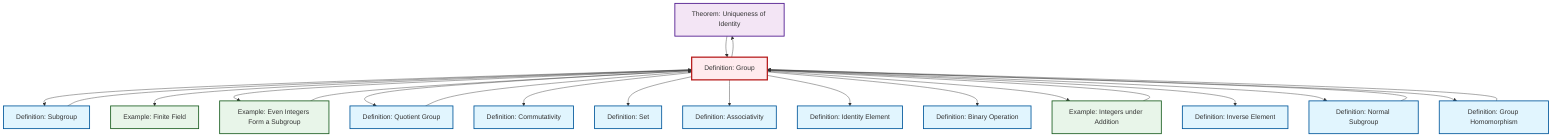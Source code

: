 graph TD
    classDef definition fill:#e1f5fe,stroke:#01579b,stroke-width:2px
    classDef theorem fill:#f3e5f5,stroke:#4a148c,stroke-width:2px
    classDef axiom fill:#fff3e0,stroke:#e65100,stroke-width:2px
    classDef example fill:#e8f5e9,stroke:#1b5e20,stroke-width:2px
    classDef current fill:#ffebee,stroke:#b71c1c,stroke-width:3px
    thm-unique-identity["Theorem: Uniqueness of Identity"]:::theorem
    def-binary-operation["Definition: Binary Operation"]:::definition
    def-associativity["Definition: Associativity"]:::definition
    def-normal-subgroup["Definition: Normal Subgroup"]:::definition
    def-subgroup["Definition: Subgroup"]:::definition
    ex-finite-field["Example: Finite Field"]:::example
    def-identity-element["Definition: Identity Element"]:::definition
    def-inverse-element["Definition: Inverse Element"]:::definition
    def-homomorphism["Definition: Group Homomorphism"]:::definition
    def-commutativity["Definition: Commutativity"]:::definition
    def-set["Definition: Set"]:::definition
    def-quotient-group["Definition: Quotient Group"]:::definition
    ex-integers-addition["Example: Integers under Addition"]:::example
    ex-even-integers-subgroup["Example: Even Integers Form a Subgroup"]:::example
    def-group["Definition: Group"]:::definition
    def-group --> def-subgroup
    ex-even-integers-subgroup --> def-group
    def-group --> ex-finite-field
    def-group --> ex-even-integers-subgroup
    def-group --> thm-unique-identity
    def-group --> def-quotient-group
    def-quotient-group --> def-group
    def-group --> def-commutativity
    ex-integers-addition --> def-group
    def-subgroup --> def-group
    def-group --> def-set
    def-group --> def-associativity
    def-group --> def-identity-element
    thm-unique-identity --> def-group
    def-group --> def-binary-operation
    def-group --> ex-integers-addition
    def-normal-subgroup --> def-group
    def-group --> def-inverse-element
    def-group --> def-normal-subgroup
    def-group --> def-homomorphism
    def-homomorphism --> def-group
    class def-group current